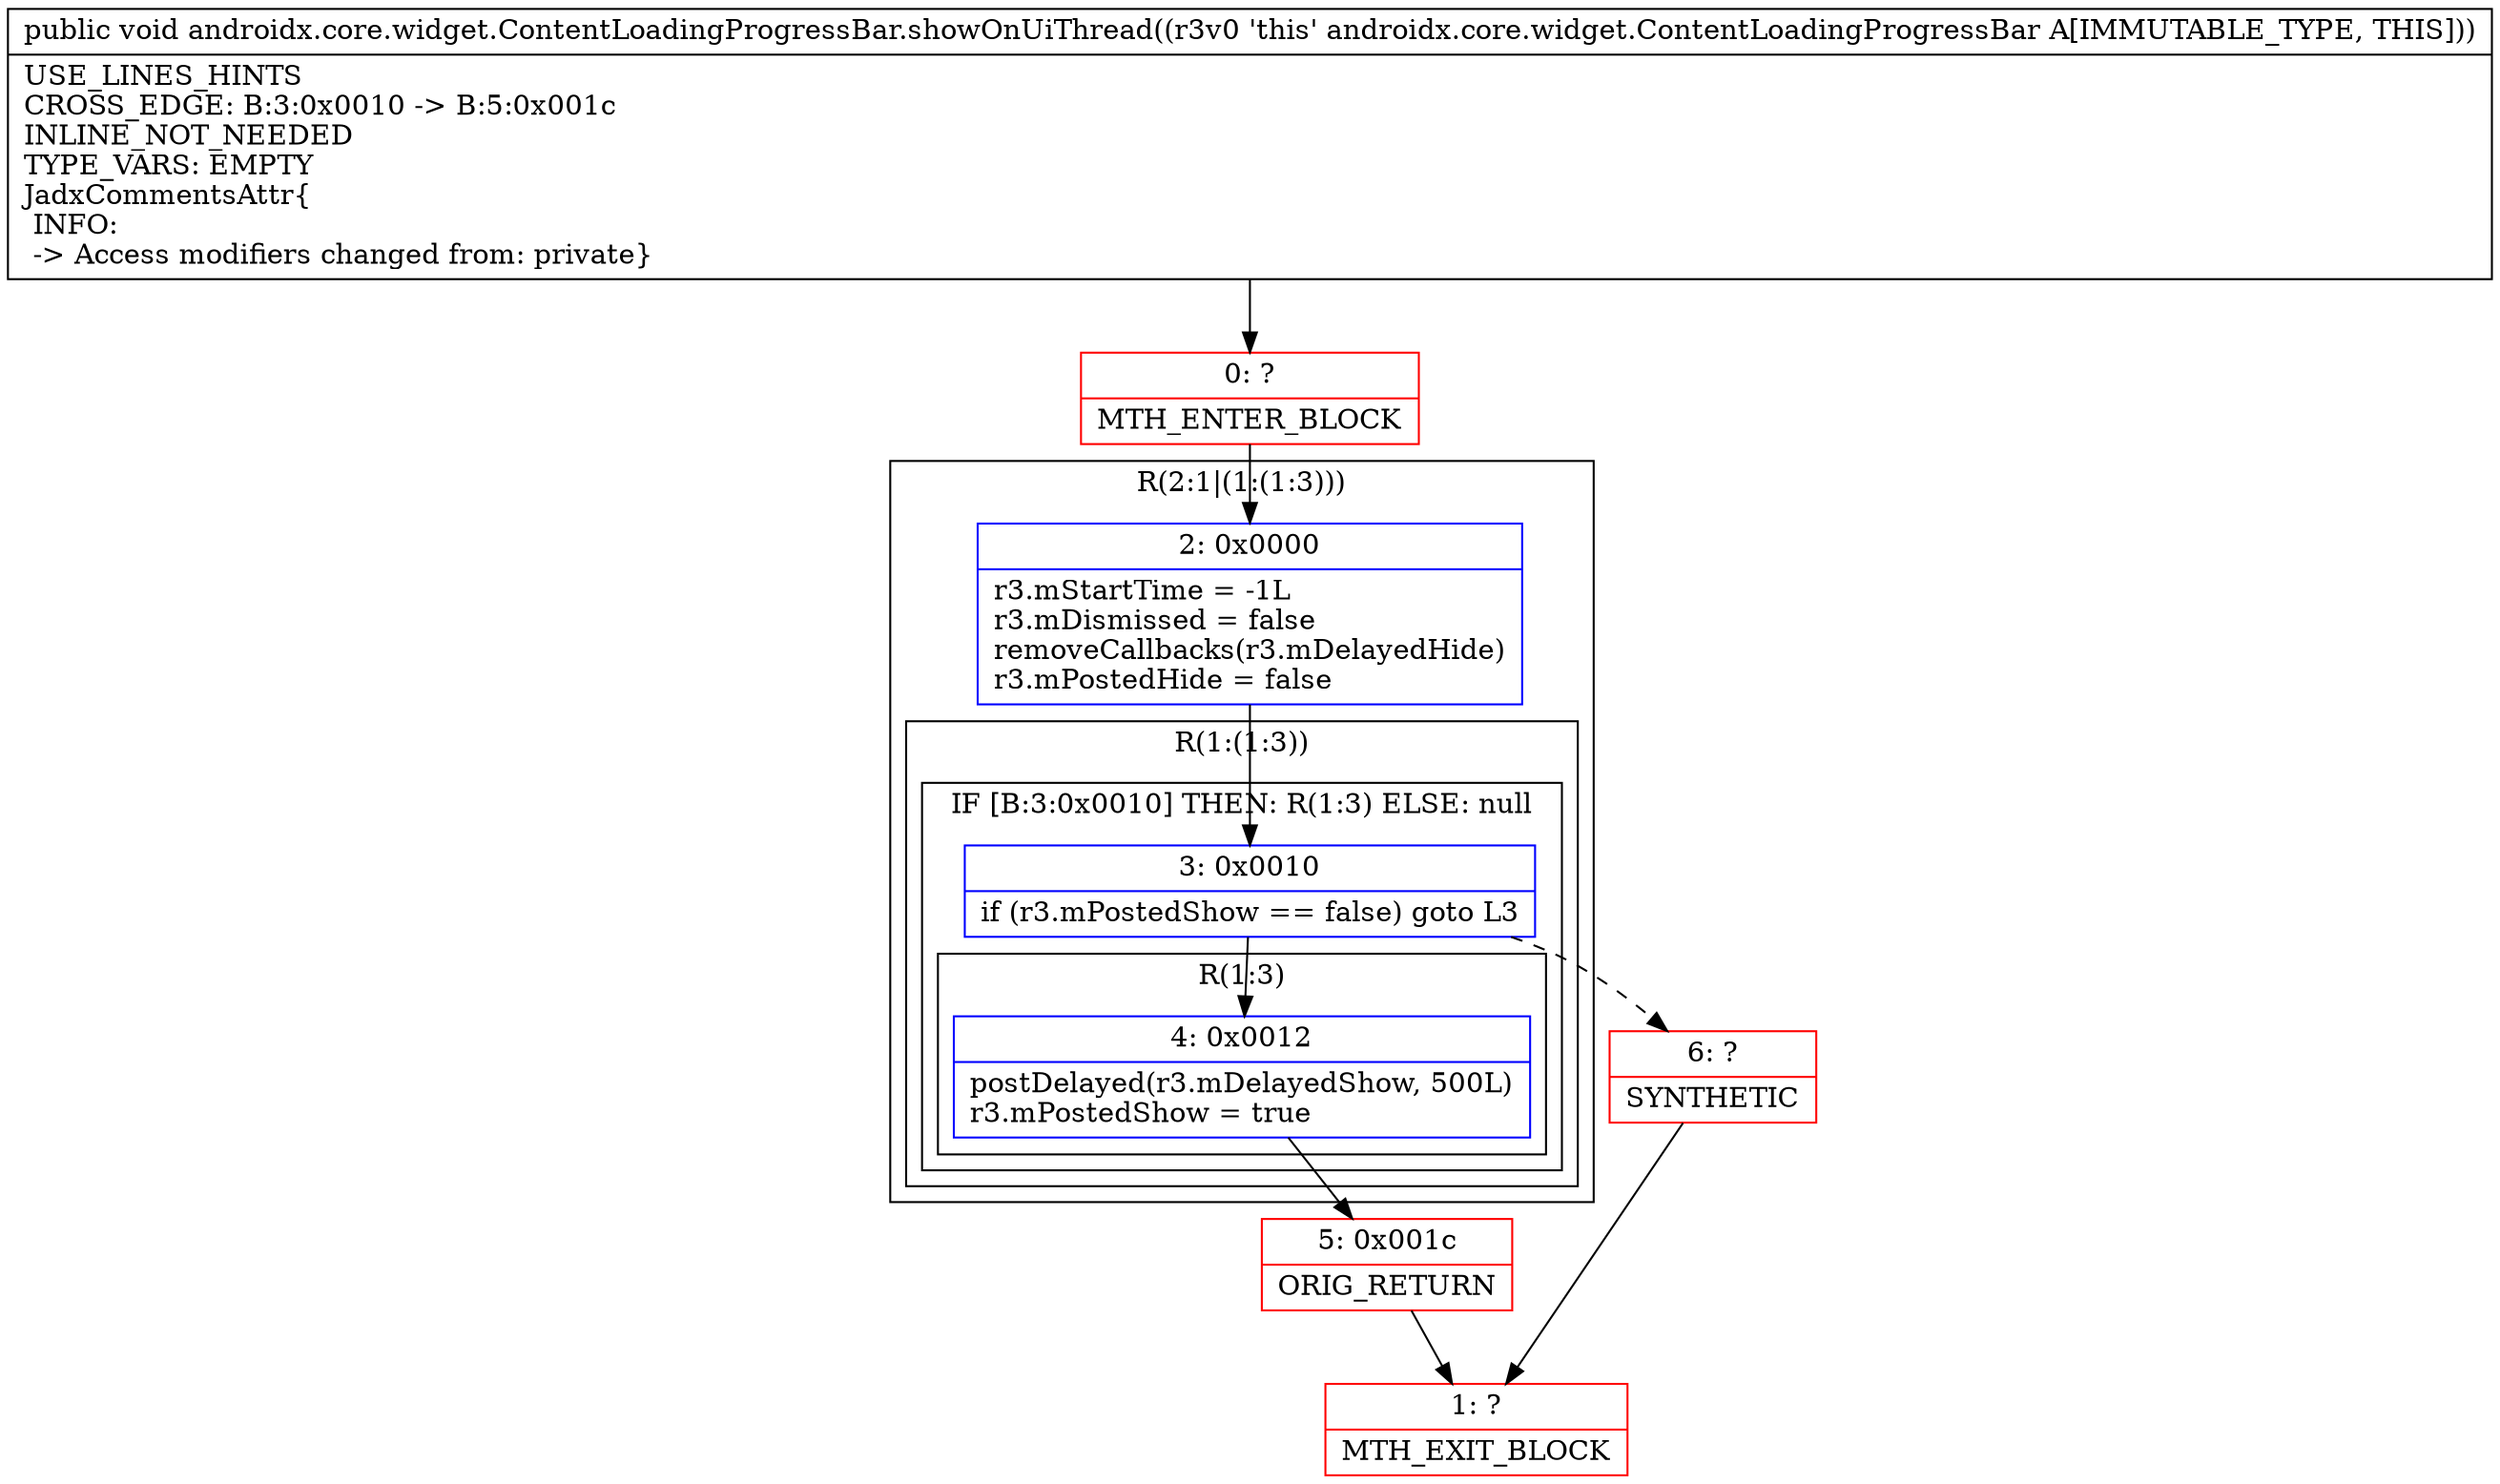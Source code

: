 digraph "CFG forandroidx.core.widget.ContentLoadingProgressBar.showOnUiThread()V" {
subgraph cluster_Region_513978852 {
label = "R(2:1|(1:(1:3)))";
node [shape=record,color=blue];
Node_2 [shape=record,label="{2\:\ 0x0000|r3.mStartTime = \-1L\lr3.mDismissed = false\lremoveCallbacks(r3.mDelayedHide)\lr3.mPostedHide = false\l}"];
subgraph cluster_Region_2085488077 {
label = "R(1:(1:3))";
node [shape=record,color=blue];
subgraph cluster_IfRegion_1615815374 {
label = "IF [B:3:0x0010] THEN: R(1:3) ELSE: null";
node [shape=record,color=blue];
Node_3 [shape=record,label="{3\:\ 0x0010|if (r3.mPostedShow == false) goto L3\l}"];
subgraph cluster_Region_487122886 {
label = "R(1:3)";
node [shape=record,color=blue];
Node_4 [shape=record,label="{4\:\ 0x0012|postDelayed(r3.mDelayedShow, 500L)\lr3.mPostedShow = true\l}"];
}
}
}
}
Node_0 [shape=record,color=red,label="{0\:\ ?|MTH_ENTER_BLOCK\l}"];
Node_5 [shape=record,color=red,label="{5\:\ 0x001c|ORIG_RETURN\l}"];
Node_1 [shape=record,color=red,label="{1\:\ ?|MTH_EXIT_BLOCK\l}"];
Node_6 [shape=record,color=red,label="{6\:\ ?|SYNTHETIC\l}"];
MethodNode[shape=record,label="{public void androidx.core.widget.ContentLoadingProgressBar.showOnUiThread((r3v0 'this' androidx.core.widget.ContentLoadingProgressBar A[IMMUTABLE_TYPE, THIS]))  | USE_LINES_HINTS\lCROSS_EDGE: B:3:0x0010 \-\> B:5:0x001c\lINLINE_NOT_NEEDED\lTYPE_VARS: EMPTY\lJadxCommentsAttr\{\l INFO: \l \-\> Access modifiers changed from: private\}\l}"];
MethodNode -> Node_0;Node_2 -> Node_3;
Node_3 -> Node_4;
Node_3 -> Node_6[style=dashed];
Node_4 -> Node_5;
Node_0 -> Node_2;
Node_5 -> Node_1;
Node_6 -> Node_1;
}

